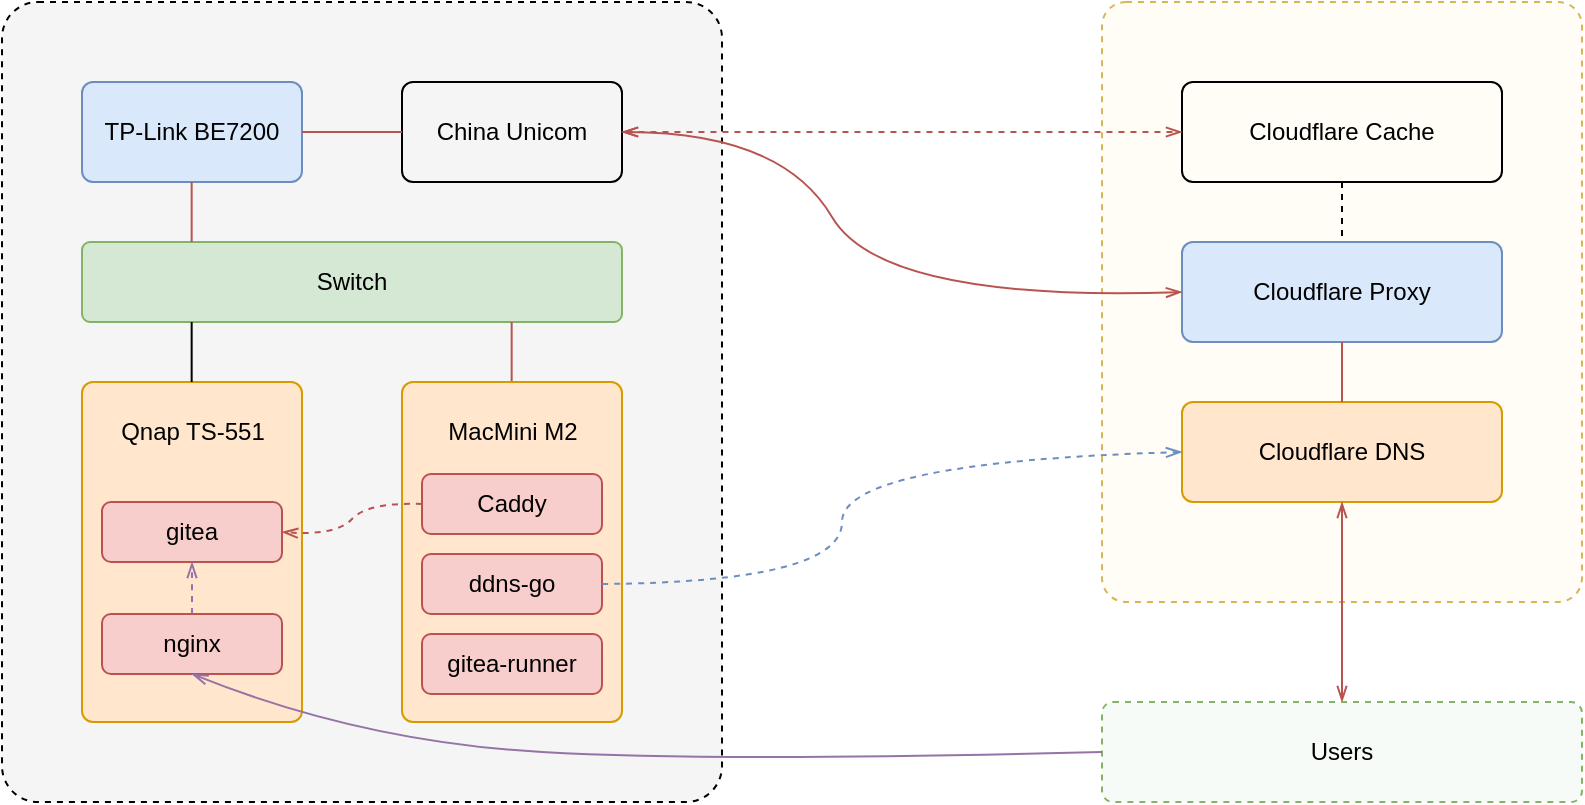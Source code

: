 <mxfile version="24.7.17">
    <diagram name="第 1 页" id="0IsGyt9-C6fUE3qf56MM">
        <mxGraphModel dx="1445" dy="687" grid="1" gridSize="10" guides="1" tooltips="1" connect="1" arrows="1" fold="1" page="1" pageScale="1" pageWidth="827" pageHeight="1169" math="0" shadow="0">
            <root>
                <mxCell id="0"/>
                <mxCell id="1" parent="0"/>
                <mxCell id="2" value="" style="group" vertex="1" connectable="0" parent="1">
                    <mxGeometry x="20" y="80" width="790" height="400" as="geometry"/>
                </mxCell>
                <mxCell id="BgsjVap7VQJG3c3frFS7-32" value="" style="rounded=1;whiteSpace=wrap;html=1;dashed=1;arcSize=5;fillOpacity=20;fillColor=#fff2cc;strokeColor=#d6b656;" parent="2" vertex="1">
                    <mxGeometry x="550" width="240" height="300" as="geometry"/>
                </mxCell>
                <mxCell id="BgsjVap7VQJG3c3frFS7-2" value="" style="rounded=1;whiteSpace=wrap;html=1;dashed=1;fillColor=#CCCCCC;strokeColor=#000000;arcSize=5;fillOpacity=20;" parent="2" vertex="1">
                    <mxGeometry width="360" height="400" as="geometry"/>
                </mxCell>
                <mxCell id="BgsjVap7VQJG3c3frFS7-5" value="Switch" style="rounded=1;whiteSpace=wrap;html=1;fillOpacity=100;arcSize=10;fillColor=#d5e8d4;strokeColor=#82b366;" parent="2" vertex="1">
                    <mxGeometry x="40" y="120" width="270" height="40" as="geometry"/>
                </mxCell>
                <mxCell id="BgsjVap7VQJG3c3frFS7-6" value="China Unicom" style="rounded=1;whiteSpace=wrap;html=1;fillOpacity=100;arcSize=11;fillColor=none;" parent="2" vertex="1">
                    <mxGeometry x="200" y="40" width="110" height="50" as="geometry"/>
                </mxCell>
                <mxCell id="BgsjVap7VQJG3c3frFS7-7" value="TP-Link BE7200" style="rounded=1;whiteSpace=wrap;html=1;fillOpacity=100;arcSize=11;fillColor=#dae8fc;strokeColor=#6c8ebf;" parent="2" vertex="1">
                    <mxGeometry x="40" y="40" width="110" height="50" as="geometry"/>
                </mxCell>
                <mxCell id="BgsjVap7VQJG3c3frFS7-9" value="" style="rounded=1;whiteSpace=wrap;html=1;fillOpacity=100;arcSize=5;imageHeight=24;fillColor=#ffe6cc;strokeColor=#d79b00;" parent="2" vertex="1">
                    <mxGeometry x="40" y="190" width="110" height="170" as="geometry"/>
                </mxCell>
                <mxCell id="BgsjVap7VQJG3c3frFS7-13" value="" style="endArrow=none;html=1;rounded=0;fontFamily=Helvetica;fontSize=12;fontColor=default;entryX=0;entryY=0.5;entryDx=0;entryDy=0;strokeWidth=1;exitX=1;exitY=0.5;exitDx=0;exitDy=0;fillColor=#f8cecc;strokeColor=#b85450;" parent="2" source="BgsjVap7VQJG3c3frFS7-7" target="BgsjVap7VQJG3c3frFS7-6" edge="1">
                    <mxGeometry width="50" height="50" relative="1" as="geometry">
                        <mxPoint x="225" y="120" as="sourcePoint"/>
                        <mxPoint x="225.0" y="90" as="targetPoint"/>
                    </mxGeometry>
                </mxCell>
                <mxCell id="BgsjVap7VQJG3c3frFS7-14" value="" style="endArrow=none;html=1;rounded=0;fontFamily=Helvetica;fontSize=12;fontColor=default;entryX=0.5;entryY=1;entryDx=0;entryDy=0;strokeWidth=1;fillColor=#f8cecc;strokeColor=#b85450;" parent="2" edge="1">
                    <mxGeometry width="50" height="50" relative="1" as="geometry">
                        <mxPoint x="94.83" y="120" as="sourcePoint"/>
                        <mxPoint x="94.83" y="90" as="targetPoint"/>
                    </mxGeometry>
                </mxCell>
                <mxCell id="BgsjVap7VQJG3c3frFS7-15" value="" style="endArrow=none;html=1;rounded=0;fontFamily=Helvetica;fontSize=12;fontColor=default;entryX=0.5;entryY=1;entryDx=0;entryDy=0;strokeWidth=1;" parent="2" edge="1">
                    <mxGeometry width="50" height="50" relative="1" as="geometry">
                        <mxPoint x="94.83" y="190" as="sourcePoint"/>
                        <mxPoint x="94.83" y="160" as="targetPoint"/>
                    </mxGeometry>
                </mxCell>
                <mxCell id="BgsjVap7VQJG3c3frFS7-16" value="" style="endArrow=none;html=1;rounded=0;fontFamily=Helvetica;fontSize=12;fontColor=default;entryX=0.5;entryY=1;entryDx=0;entryDy=0;strokeWidth=1;fillColor=#f8cecc;strokeColor=#b85450;" parent="2" edge="1">
                    <mxGeometry width="50" height="50" relative="1" as="geometry">
                        <mxPoint x="254.83" y="190" as="sourcePoint"/>
                        <mxPoint x="254.83" y="160" as="targetPoint"/>
                    </mxGeometry>
                </mxCell>
                <mxCell id="BgsjVap7VQJG3c3frFS7-20" value="Qnap TS-551" style="text;html=1;align=center;verticalAlign=middle;whiteSpace=wrap;rounded=0;fontFamily=Helvetica;fontSize=12;fontColor=default;" parent="2" vertex="1">
                    <mxGeometry x="52.5" y="200" width="85" height="30" as="geometry"/>
                </mxCell>
                <mxCell id="BgsjVap7VQJG3c3frFS7-21" value="gitea" style="rounded=1;whiteSpace=wrap;html=1;align=center;verticalAlign=middle;fontFamily=Helvetica;fontSize=12;glass=0;shadow=0;fillColor=#f8cecc;strokeColor=#b85450;strokeWidth=1;" parent="2" vertex="1">
                    <mxGeometry x="50" y="250" width="90" height="30" as="geometry"/>
                </mxCell>
                <mxCell id="BgsjVap7VQJG3c3frFS7-22" value="nginx" style="rounded=1;whiteSpace=wrap;html=1;align=center;verticalAlign=middle;fontFamily=Helvetica;fontSize=12;glass=0;shadow=0;fillColor=#f8cecc;strokeColor=#b85450;strokeWidth=1;" parent="2" vertex="1">
                    <mxGeometry x="50" y="306" width="90" height="30" as="geometry"/>
                </mxCell>
                <mxCell id="BgsjVap7VQJG3c3frFS7-23" value="" style="rounded=1;whiteSpace=wrap;html=1;fillOpacity=100;arcSize=5;imageHeight=24;fillColor=#ffe6cc;strokeColor=#d79b00;" parent="2" vertex="1">
                    <mxGeometry x="200" y="190" width="110" height="170" as="geometry"/>
                </mxCell>
                <mxCell id="BgsjVap7VQJG3c3frFS7-24" value="Caddy" style="rounded=1;whiteSpace=wrap;html=1;align=center;verticalAlign=middle;fontFamily=Helvetica;fontSize=12;glass=0;shadow=0;fillColor=#f8cecc;strokeColor=#b85450;strokeWidth=1;" parent="2" vertex="1">
                    <mxGeometry x="210" y="236" width="90" height="30" as="geometry"/>
                </mxCell>
                <mxCell id="BgsjVap7VQJG3c3frFS7-25" value="MacMini M2" style="text;html=1;align=center;verticalAlign=middle;whiteSpace=wrap;rounded=0;fontFamily=Helvetica;fontSize=12;fontColor=default;" parent="2" vertex="1">
                    <mxGeometry x="212.5" y="200" width="85" height="30" as="geometry"/>
                </mxCell>
                <mxCell id="BgsjVap7VQJG3c3frFS7-26" value="ddns-go" style="rounded=1;whiteSpace=wrap;html=1;align=center;verticalAlign=middle;fontFamily=Helvetica;fontSize=12;glass=0;shadow=0;fillColor=#f8cecc;strokeColor=#b85450;strokeWidth=1;" parent="2" vertex="1">
                    <mxGeometry x="210" y="276" width="90" height="30" as="geometry"/>
                </mxCell>
                <mxCell id="BgsjVap7VQJG3c3frFS7-27" value="gitea-runner" style="rounded=1;whiteSpace=wrap;html=1;align=center;verticalAlign=middle;fontFamily=Helvetica;fontSize=12;glass=0;shadow=0;fillColor=#f8cecc;strokeColor=#b85450;strokeWidth=1;" parent="2" vertex="1">
                    <mxGeometry x="210" y="316" width="90" height="30" as="geometry"/>
                </mxCell>
                <mxCell id="BgsjVap7VQJG3c3frFS7-29" value="" style="curved=1;endArrow=openThin;html=1;rounded=0;fontFamily=Helvetica;fontSize=12;fontColor=default;exitX=0;exitY=0.5;exitDx=0;exitDy=0;entryX=1;entryY=0.5;entryDx=0;entryDy=0;endFill=0;dashed=1;fillColor=#f8cecc;strokeColor=#b85450;" parent="2" source="BgsjVap7VQJG3c3frFS7-24" target="BgsjVap7VQJG3c3frFS7-21" edge="1">
                    <mxGeometry width="50" height="50" relative="1" as="geometry">
                        <mxPoint x="80" y="240" as="sourcePoint"/>
                        <mxPoint x="130" y="190" as="targetPoint"/>
                        <Array as="points">
                            <mxPoint x="183" y="250"/>
                            <mxPoint x="167" y="267"/>
                        </Array>
                    </mxGeometry>
                </mxCell>
                <mxCell id="BgsjVap7VQJG3c3frFS7-30" value="Cloudflare DNS" style="rounded=1;whiteSpace=wrap;html=1;strokeColor=#d79b00;align=center;verticalAlign=middle;fontFamily=Helvetica;fontSize=12;fillColor=#ffe6cc;arcSize=11;" parent="2" vertex="1">
                    <mxGeometry x="590" y="200" width="160" height="50" as="geometry"/>
                </mxCell>
                <mxCell id="BgsjVap7VQJG3c3frFS7-31" value="Cloudflare Proxy" style="rounded=1;whiteSpace=wrap;html=1;strokeColor=#6c8ebf;align=center;verticalAlign=middle;fontFamily=Helvetica;fontSize=12;fillColor=#dae8fc;arcSize=11;" parent="2" vertex="1">
                    <mxGeometry x="590" y="120" width="160" height="50" as="geometry"/>
                </mxCell>
                <mxCell id="BgsjVap7VQJG3c3frFS7-33" value="Cloudflare Cache" style="rounded=1;whiteSpace=wrap;html=1;strokeColor=default;align=center;verticalAlign=middle;fontFamily=Helvetica;fontSize=12;fontColor=default;fillColor=none;arcSize=11;" parent="2" vertex="1">
                    <mxGeometry x="590" y="40" width="160" height="50" as="geometry"/>
                </mxCell>
                <mxCell id="BgsjVap7VQJG3c3frFS7-34" value="" style="endArrow=none;dashed=1;html=1;strokeWidth=1;rounded=0;fontFamily=Helvetica;fontSize=12;fontColor=default;entryX=0.5;entryY=0;entryDx=0;entryDy=0;exitX=0.5;exitY=1;exitDx=0;exitDy=0;" parent="2" source="BgsjVap7VQJG3c3frFS7-33" target="BgsjVap7VQJG3c3frFS7-31" edge="1">
                    <mxGeometry width="50" height="50" relative="1" as="geometry">
                        <mxPoint x="560" y="240" as="sourcePoint"/>
                        <mxPoint x="610" y="190" as="targetPoint"/>
                    </mxGeometry>
                </mxCell>
                <mxCell id="BgsjVap7VQJG3c3frFS7-35" value="" style="endArrow=openThin;startArrow=openThin;html=1;rounded=0;fontFamily=Helvetica;fontSize=12;fontColor=default;exitX=1;exitY=0.5;exitDx=0;exitDy=0;entryX=0;entryY=0.5;entryDx=0;entryDy=0;startFill=0;endFill=0;fillColor=#f8cecc;strokeColor=#b85450;dashed=1;" parent="2" source="BgsjVap7VQJG3c3frFS7-6" target="BgsjVap7VQJG3c3frFS7-33" edge="1">
                    <mxGeometry width="50" height="50" relative="1" as="geometry">
                        <mxPoint x="354" y="64.76" as="sourcePoint"/>
                        <mxPoint x="434" y="64.76" as="targetPoint"/>
                    </mxGeometry>
                </mxCell>
                <mxCell id="BgsjVap7VQJG3c3frFS7-39" value="" style="curved=1;endArrow=openThin;html=1;rounded=0;fontFamily=Helvetica;fontSize=12;fontColor=default;exitX=1;exitY=0.5;exitDx=0;exitDy=0;entryX=0;entryY=0.5;entryDx=0;entryDy=0;startArrow=openThin;startFill=0;endFill=0;fillColor=#f8cecc;strokeColor=#b85450;" parent="2" source="BgsjVap7VQJG3c3frFS7-6" target="BgsjVap7VQJG3c3frFS7-31" edge="1">
                    <mxGeometry width="50" height="50" relative="1" as="geometry">
                        <mxPoint x="400" y="100" as="sourcePoint"/>
                        <mxPoint x="520" y="190" as="targetPoint"/>
                        <Array as="points">
                            <mxPoint x="390" y="65"/>
                            <mxPoint x="440" y="150"/>
                        </Array>
                    </mxGeometry>
                </mxCell>
                <mxCell id="BgsjVap7VQJG3c3frFS7-41" value="" style="endArrow=none;html=1;rounded=0;fontFamily=Helvetica;fontSize=12;fontColor=default;entryX=0.5;entryY=1;entryDx=0;entryDy=0;strokeWidth=1;fillColor=#f8cecc;strokeColor=#b85450;exitX=0.5;exitY=0;exitDx=0;exitDy=0;" parent="2" source="BgsjVap7VQJG3c3frFS7-30" target="BgsjVap7VQJG3c3frFS7-31" edge="1">
                    <mxGeometry width="50" height="50" relative="1" as="geometry">
                        <mxPoint x="670" y="200" as="sourcePoint"/>
                        <mxPoint x="670" y="170" as="targetPoint"/>
                    </mxGeometry>
                </mxCell>
                <mxCell id="BgsjVap7VQJG3c3frFS7-42" value="" style="endArrow=openThin;html=1;rounded=0;fontFamily=Helvetica;fontSize=12;fontColor=default;entryX=0.5;entryY=1;entryDx=0;entryDy=0;exitX=0.5;exitY=0;exitDx=0;exitDy=0;fillColor=#f8cecc;strokeColor=#b85450;endFill=0;startArrow=openThin;startFill=0;" parent="2" source="BgsjVap7VQJG3c3frFS7-43" target="BgsjVap7VQJG3c3frFS7-30" edge="1">
                    <mxGeometry width="50" height="50" relative="1" as="geometry">
                        <mxPoint x="670" y="320" as="sourcePoint"/>
                        <mxPoint x="610" y="290" as="targetPoint"/>
                    </mxGeometry>
                </mxCell>
                <mxCell id="BgsjVap7VQJG3c3frFS7-43" value="Users" style="rounded=1;whiteSpace=wrap;html=1;strokeColor=#82b366;align=center;verticalAlign=middle;fontFamily=Helvetica;fontSize=12;fillColor=#d5e8d4;arcSize=11;dashed=1;fillOpacity=20;" parent="2" vertex="1">
                    <mxGeometry x="550" y="350" width="240" height="50" as="geometry"/>
                </mxCell>
                <mxCell id="BgsjVap7VQJG3c3frFS7-44" value="" style="curved=1;endArrow=openThin;html=1;rounded=0;fontFamily=Helvetica;fontSize=12;fontColor=default;exitX=1;exitY=0.5;exitDx=0;exitDy=0;entryX=0;entryY=0.5;entryDx=0;entryDy=0;startArrow=none;startFill=0;endFill=0;fillColor=#dae8fc;strokeColor=#6c8ebf;dashed=1;" parent="2" source="BgsjVap7VQJG3c3frFS7-26" target="BgsjVap7VQJG3c3frFS7-30" edge="1">
                    <mxGeometry width="50" height="50" relative="1" as="geometry">
                        <mxPoint x="340" y="190" as="sourcePoint"/>
                        <mxPoint x="500" y="270" as="targetPoint"/>
                        <Array as="points">
                            <mxPoint x="420" y="290"/>
                            <mxPoint x="420" y="230"/>
                        </Array>
                    </mxGeometry>
                </mxCell>
                <mxCell id="BgsjVap7VQJG3c3frFS7-45" value="" style="curved=1;endArrow=openThin;html=1;rounded=0;fontFamily=Helvetica;fontSize=12;fontColor=default;exitX=0;exitY=0.5;exitDx=0;exitDy=0;entryX=0.5;entryY=1;entryDx=0;entryDy=0;endFill=0;fillColor=#e1d5e7;strokeColor=#9673a6;" parent="2" source="BgsjVap7VQJG3c3frFS7-43" target="BgsjVap7VQJG3c3frFS7-22" edge="1">
                    <mxGeometry width="50" height="50" relative="1" as="geometry">
                        <mxPoint x="250" y="261" as="sourcePoint"/>
                        <mxPoint x="210" y="275" as="targetPoint"/>
                        <Array as="points">
                            <mxPoint x="360" y="380"/>
                            <mxPoint x="180" y="370"/>
                        </Array>
                    </mxGeometry>
                </mxCell>
                <mxCell id="BgsjVap7VQJG3c3frFS7-46" value="" style="curved=1;endArrow=openThin;html=1;rounded=0;fontFamily=Helvetica;fontSize=12;fontColor=default;exitX=0.5;exitY=0;exitDx=0;exitDy=0;entryX=0.5;entryY=1;entryDx=0;entryDy=0;endFill=0;dashed=1;fillColor=#e1d5e7;strokeColor=#9673a6;" parent="2" source="BgsjVap7VQJG3c3frFS7-22" target="BgsjVap7VQJG3c3frFS7-21" edge="1">
                    <mxGeometry width="50" height="50" relative="1" as="geometry">
                        <mxPoint x="190" y="261" as="sourcePoint"/>
                        <mxPoint x="150" y="275" as="targetPoint"/>
                        <Array as="points"/>
                    </mxGeometry>
                </mxCell>
            </root>
        </mxGraphModel>
    </diagram>
</mxfile>